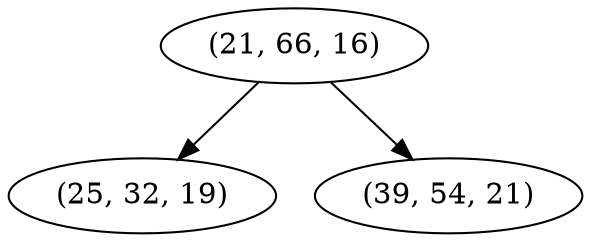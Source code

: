 digraph tree {
    "(21, 66, 16)";
    "(25, 32, 19)";
    "(39, 54, 21)";
    "(21, 66, 16)" -> "(25, 32, 19)";
    "(21, 66, 16)" -> "(39, 54, 21)";
}
